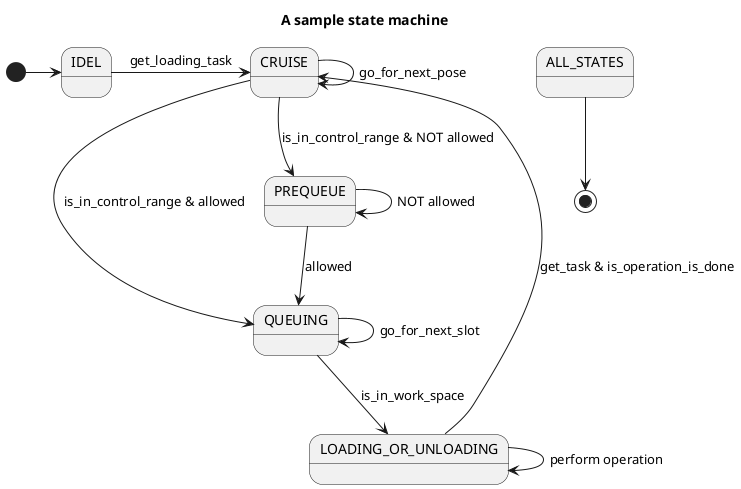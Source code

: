 @startuml
title A sample state machine
[*] -> IDEL
state CRUISE
IDEL -> CRUISE: get_loading_task
CRUISE --> QUEUING: is_in_control_range & allowed
CRUISE --> CRUISE: go_for_next_pose
CRUISE --> PREQUEUE: is_in_control_range & NOT allowed
PREQUEUE --> PREQUEUE: NOT allowed
PREQUEUE --> QUEUING: allowed
QUEUING --> QUEUING: go_for_next_slot
QUEUING --> LOADING_OR_UNLOADING: is_in_work_space
LOADING_OR_UNLOADING --> CRUISE: get_task & is_operation_is_done
LOADING_OR_UNLOADING --> LOADING_OR_UNLOADING: perform operation
ALL_STATES --> [*]
@enduml
